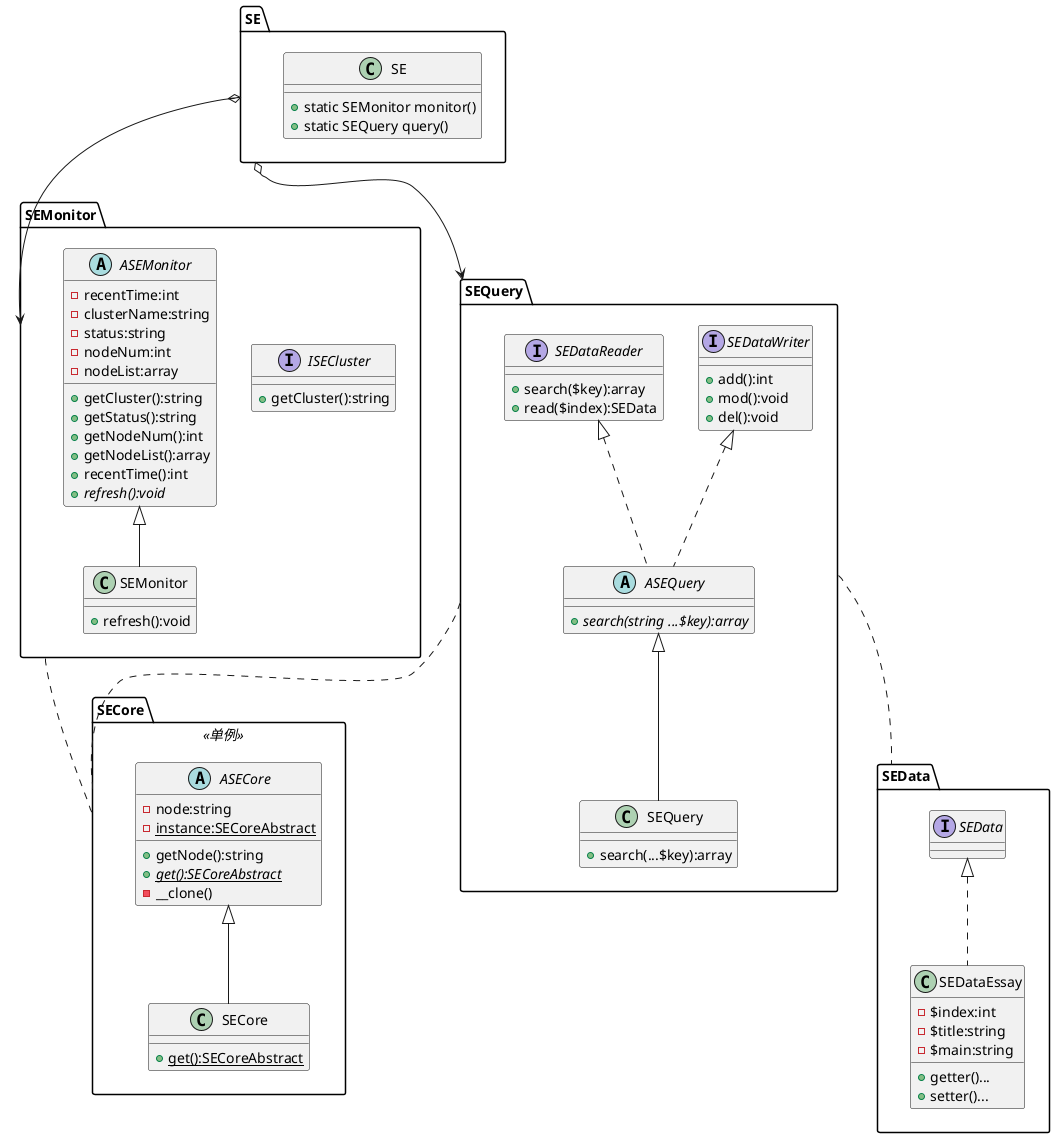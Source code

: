 @startuml

'核心类
package SECore <<单例>>{

    '
    abstract class ASECore {

    - node:string
    - {static}instance:SECoreAbstract
    + getNode():string
    + {static}{abstract}get():SECoreAbstract
    '防止单例克隆
    - __clone()
    }

    class SECore extends ASECore {

    + {static}get():SECoreAbstract
    }
}
'*************************************************************************
'监测类
package SEMonitor {

    interface ISECluster {
        + getCluster():string

    }

    abstract class ASEMonitor {
        - recentTime:int
        '集群相关
        - clusterName:string
        - status:string
        - nodeNum:int
        '节点相关
        - nodeList:array
        + getCluster():string
        + getStatus():string
        + getNodeNum():int
        + getNodeList():array
        + recentTime():int
        + {abstract}refresh():void
    }

    class SEMonitor extends ASEMonitor {
    + refresh():void
    }
}
'*************************************************************************
'请求类
package SEQuery {

    interface SEDataWriter {

        + add():int
        + mod():void
        + del():void

    }

    interface SEDataReader {

        + search($key):array
        + read($index):SEData
    }

    abstract class ASEQuery implements SEDataWriter, SEDataReader {
    '普通查询 多关键词
    + {abstract}search(string ...$key):array
    }

    class SEQuery extends ASEQuery {
    + search(...$key):array
    }
}
'数据对象
package SEData {

    interface SEData {

    }

    class SEDataEssay implements SEData {

        - $index:int
        - $title:string
        - $main:string

        + getter()...
        + setter()...

    }
}
'*************************************************************************
'管理
package SE {

    class SE {
    + static SEMonitor monitor()
    + static SEQuery query()
    }
}
'*************************************************************************

'依赖关系
SEMonitor ... SECore
SEQuery ... SECore
SEQuery ... SEData

'包含关系

SE o--> SEMonitor
SE o--> SEQuery

@enduml